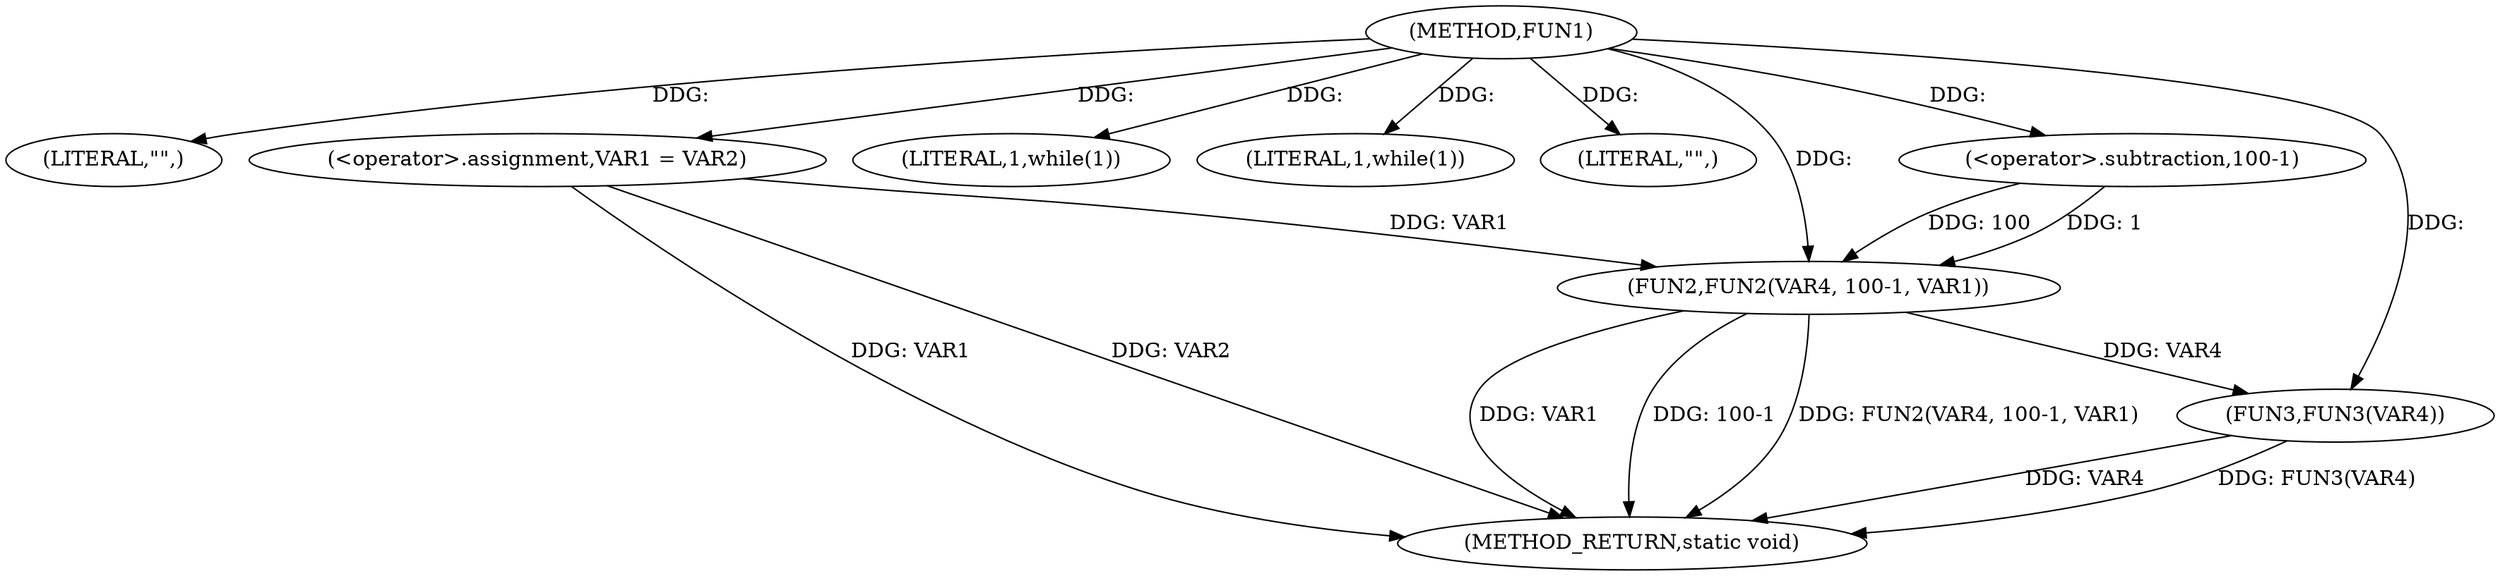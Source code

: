 digraph FUN1 {  
"1000100" [label = "(METHOD,FUN1)" ]
"1000125" [label = "(METHOD_RETURN,static void)" ]
"1000103" [label = "(LITERAL,\"\",)" ]
"1000104" [label = "(<operator>.assignment,VAR1 = VAR2)" ]
"1000108" [label = "(LITERAL,1,while(1))" ]
"1000112" [label = "(LITERAL,1,while(1))" ]
"1000115" [label = "(LITERAL,\"\",)" ]
"1000116" [label = "(FUN2,FUN2(VAR4, 100-1, VAR1))" ]
"1000118" [label = "(<operator>.subtraction,100-1)" ]
"1000122" [label = "(FUN3,FUN3(VAR4))" ]
  "1000104" -> "1000125"  [ label = "DDG: VAR1"] 
  "1000122" -> "1000125"  [ label = "DDG: VAR4"] 
  "1000116" -> "1000125"  [ label = "DDG: VAR1"] 
  "1000116" -> "1000125"  [ label = "DDG: 100-1"] 
  "1000122" -> "1000125"  [ label = "DDG: FUN3(VAR4)"] 
  "1000116" -> "1000125"  [ label = "DDG: FUN2(VAR4, 100-1, VAR1)"] 
  "1000104" -> "1000125"  [ label = "DDG: VAR2"] 
  "1000100" -> "1000103"  [ label = "DDG: "] 
  "1000100" -> "1000104"  [ label = "DDG: "] 
  "1000100" -> "1000108"  [ label = "DDG: "] 
  "1000100" -> "1000112"  [ label = "DDG: "] 
  "1000100" -> "1000115"  [ label = "DDG: "] 
  "1000100" -> "1000116"  [ label = "DDG: "] 
  "1000118" -> "1000116"  [ label = "DDG: 100"] 
  "1000118" -> "1000116"  [ label = "DDG: 1"] 
  "1000100" -> "1000118"  [ label = "DDG: "] 
  "1000104" -> "1000116"  [ label = "DDG: VAR1"] 
  "1000116" -> "1000122"  [ label = "DDG: VAR4"] 
  "1000100" -> "1000122"  [ label = "DDG: "] 
}
